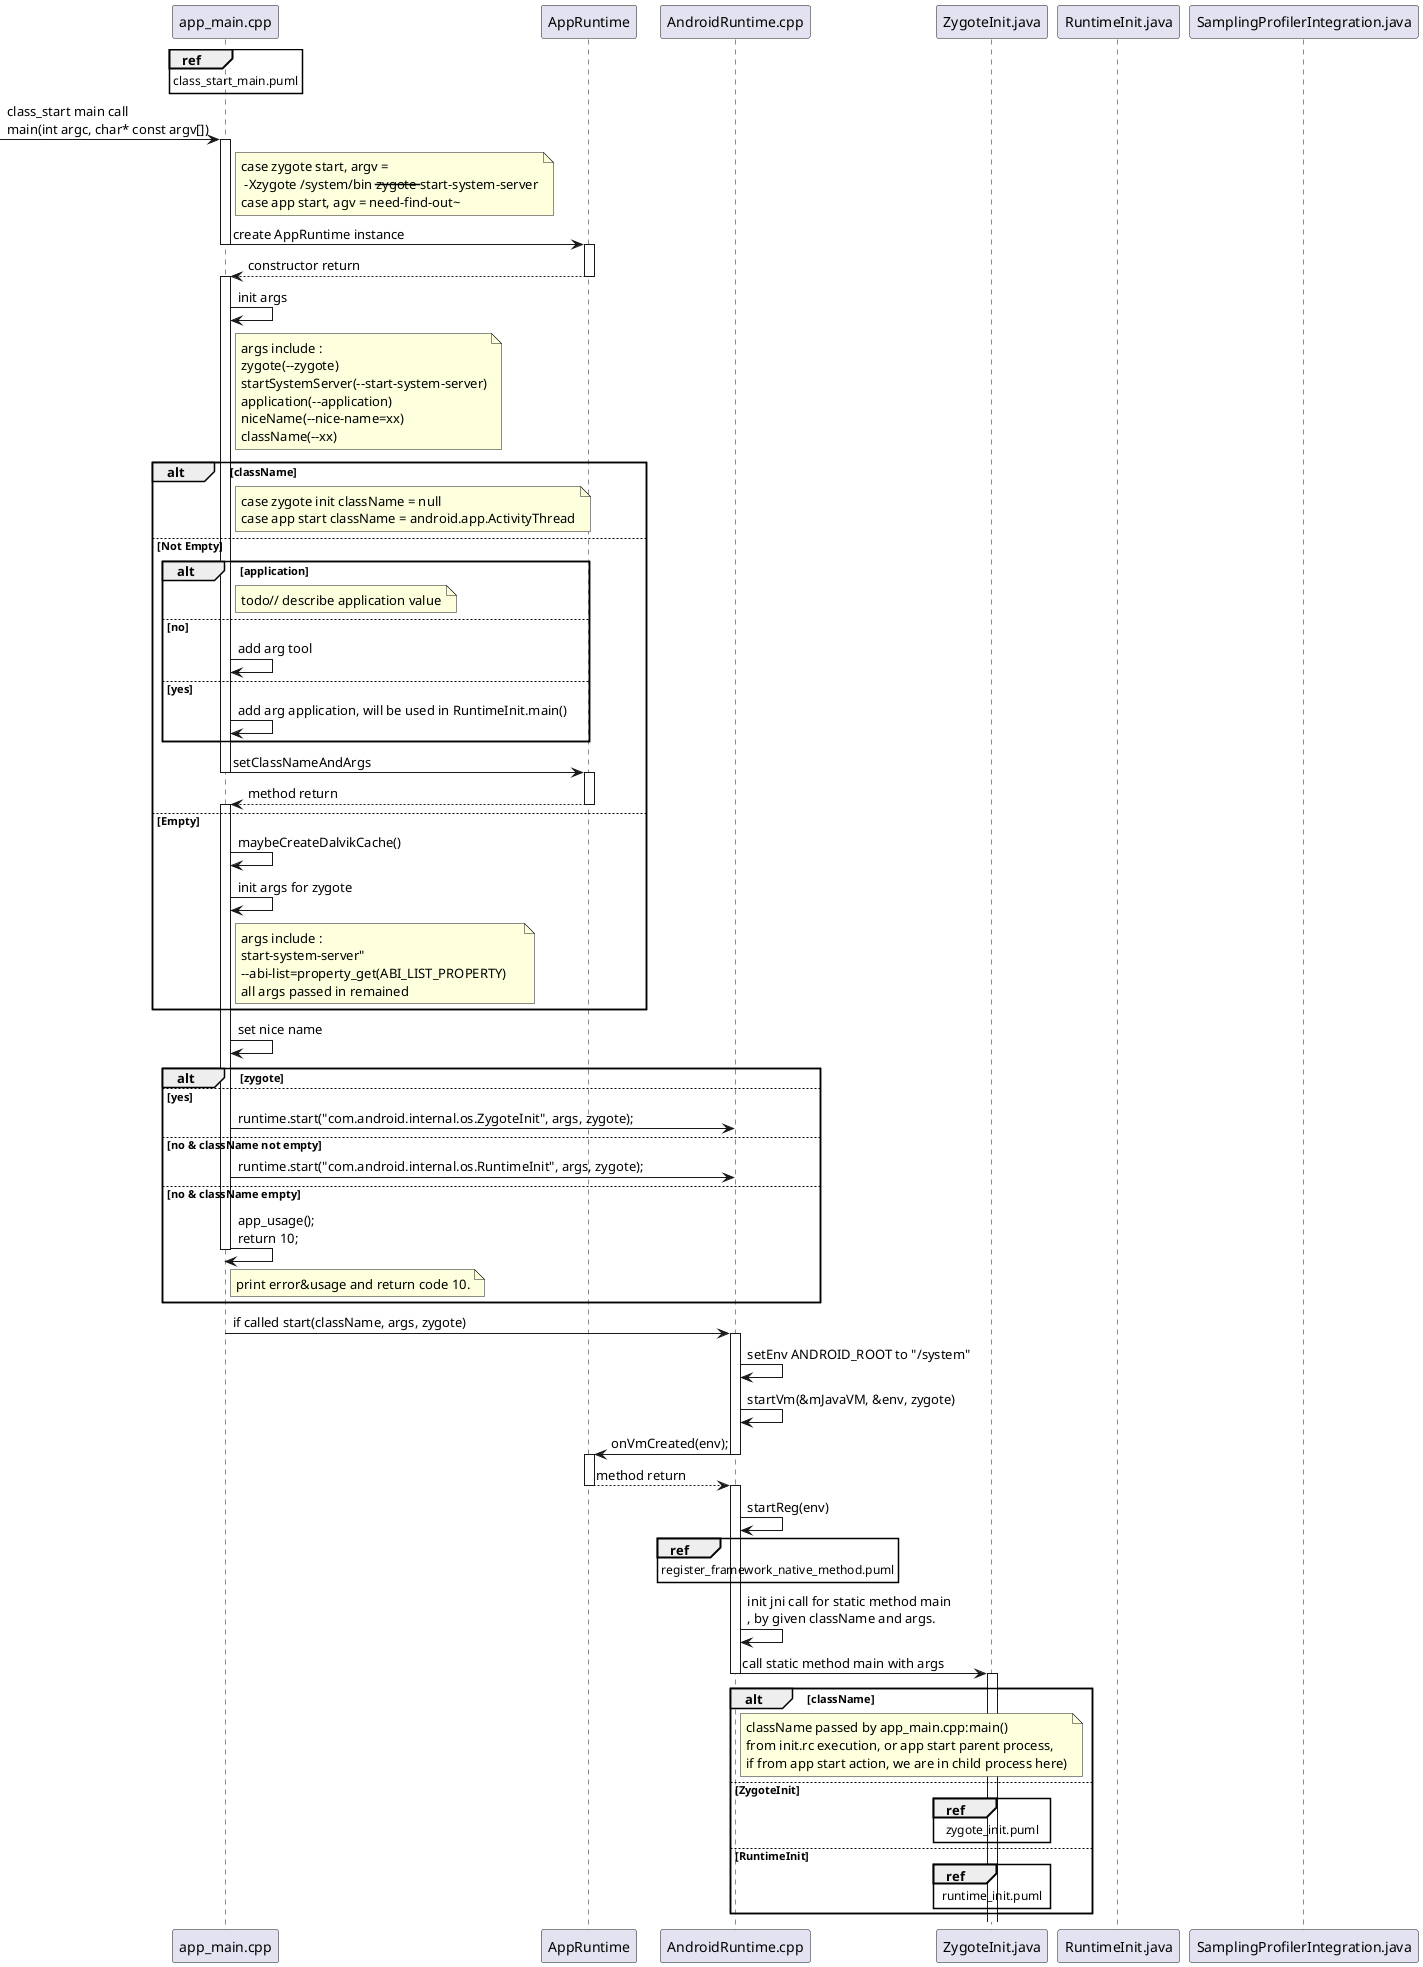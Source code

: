 @startuml

participant AppMain as "app_main.cpp"
participant AppRuntime
participant AndroidRuntime as "AndroidRuntime.cpp"
participant ZygoteInit as "ZygoteInit.java"
participant RuntimeInit as "RuntimeInit.java"
participant SamplingProfilerIntegration as "SamplingProfilerIntegration.java"

ref over AppMain : class_start_main.puml

-> AppMain : class_start main call\
 \nmain(int argc, char* const argv[])

note right of AppMain : case zygote start, argv = \
\n -Xzygote /system/bin --zygote --start-system-server\
\ncase app start, agv = need-find-out~

activate AppMain
AppMain -> AppRuntime : create AppRuntime instance
deactivate AppMain

activate AppRuntime
AppRuntime --> AppMain : constructor return
deactivate AppRuntime

activate AppMain
AppMain -> AppMain : init args
note right of AppMain : args include : \nzygote(--zygote)\
\nstartSystemServer(--start-system-server)\
\napplication(--application)\
\nniceName(--nice-name=xx)\
\nclassName(--xx)

alt className

note right of AppMain : case zygote init className = null \
\ncase app start className = android.app.ActivityThread\

else Not Empty

    alt application

    note right of AppMain : todo// describe application value

    else no
        AppMain -> AppMain : add arg tool
    else yes
        AppMain -> AppMain : add arg application, will be used in RuntimeInit.main()
    end
    AppMain -> AppRuntime : setClassNameAndArgs
    deactivate AppMain

    activate AppRuntime
    AppRuntime --> AppMain : method return
    deactivate AppRuntime
    activate AppMain

else Empty

    AppMain -> AppMain : maybeCreateDalvikCache()

    AppMain -> AppMain : init args for zygote

    note right of AppMain : args include :\
    \nstart-system-server"\
    \n--abi-list=property_get(ABI_LIST_PROPERTY)\
    \nall args passed in remained

end

AppMain -> AppMain : set nice name

alt zygote

else yes
    AppMain -> AndroidRuntime : runtime.start("com.android.internal.os.ZygoteInit", args, zygote);

else no & className not empty
    AppMain -> AndroidRuntime : runtime.start("com.android.internal.os.RuntimeInit", args, zygote);

else no & className empty

    AppMain -> AppMain : app_usage(); \nreturn 10;
    deactivate AppMain
    note right of AppMain : print error&usage and return code 10.
end


AppMain -> AndroidRuntime : if called start(className, args, zygote)
activate AndroidRuntime
AndroidRuntime -> AndroidRuntime : setEnv ANDROID_ROOT to "/system"
AndroidRuntime -> AndroidRuntime : startVm(&mJavaVM, &env, zygote)
AndroidRuntime -> AppRuntime : onVmCreated(env);
deactivate AndroidRuntime

activate AppRuntime
AppRuntime --> AndroidRuntime : method return
deactivate AppRuntime

activate AndroidRuntime
AndroidRuntime -> AndroidRuntime : startReg(env)

ref over AndroidRuntime : register_framework_native_method.puml
AndroidRuntime -> AndroidRuntime : init jni call for static method main\
\n, by given className and args.

AndroidRuntime -> ZygoteInit : call static method main with args
deactivate AndroidRuntime

alt className


activate ZygoteInit

note right of AndroidRuntime : className passed by app_main.cpp:main()\
\nfrom init.rc execution, or app start parent process,\
\nif from app start action, we are in child process here)

else ZygoteInit

ref over ZygoteInit : zygote_init.puml

else RuntimeInit

ref over ZygoteInit : runtime_init.puml

end


deactivate AndroidRuntime

@enduml